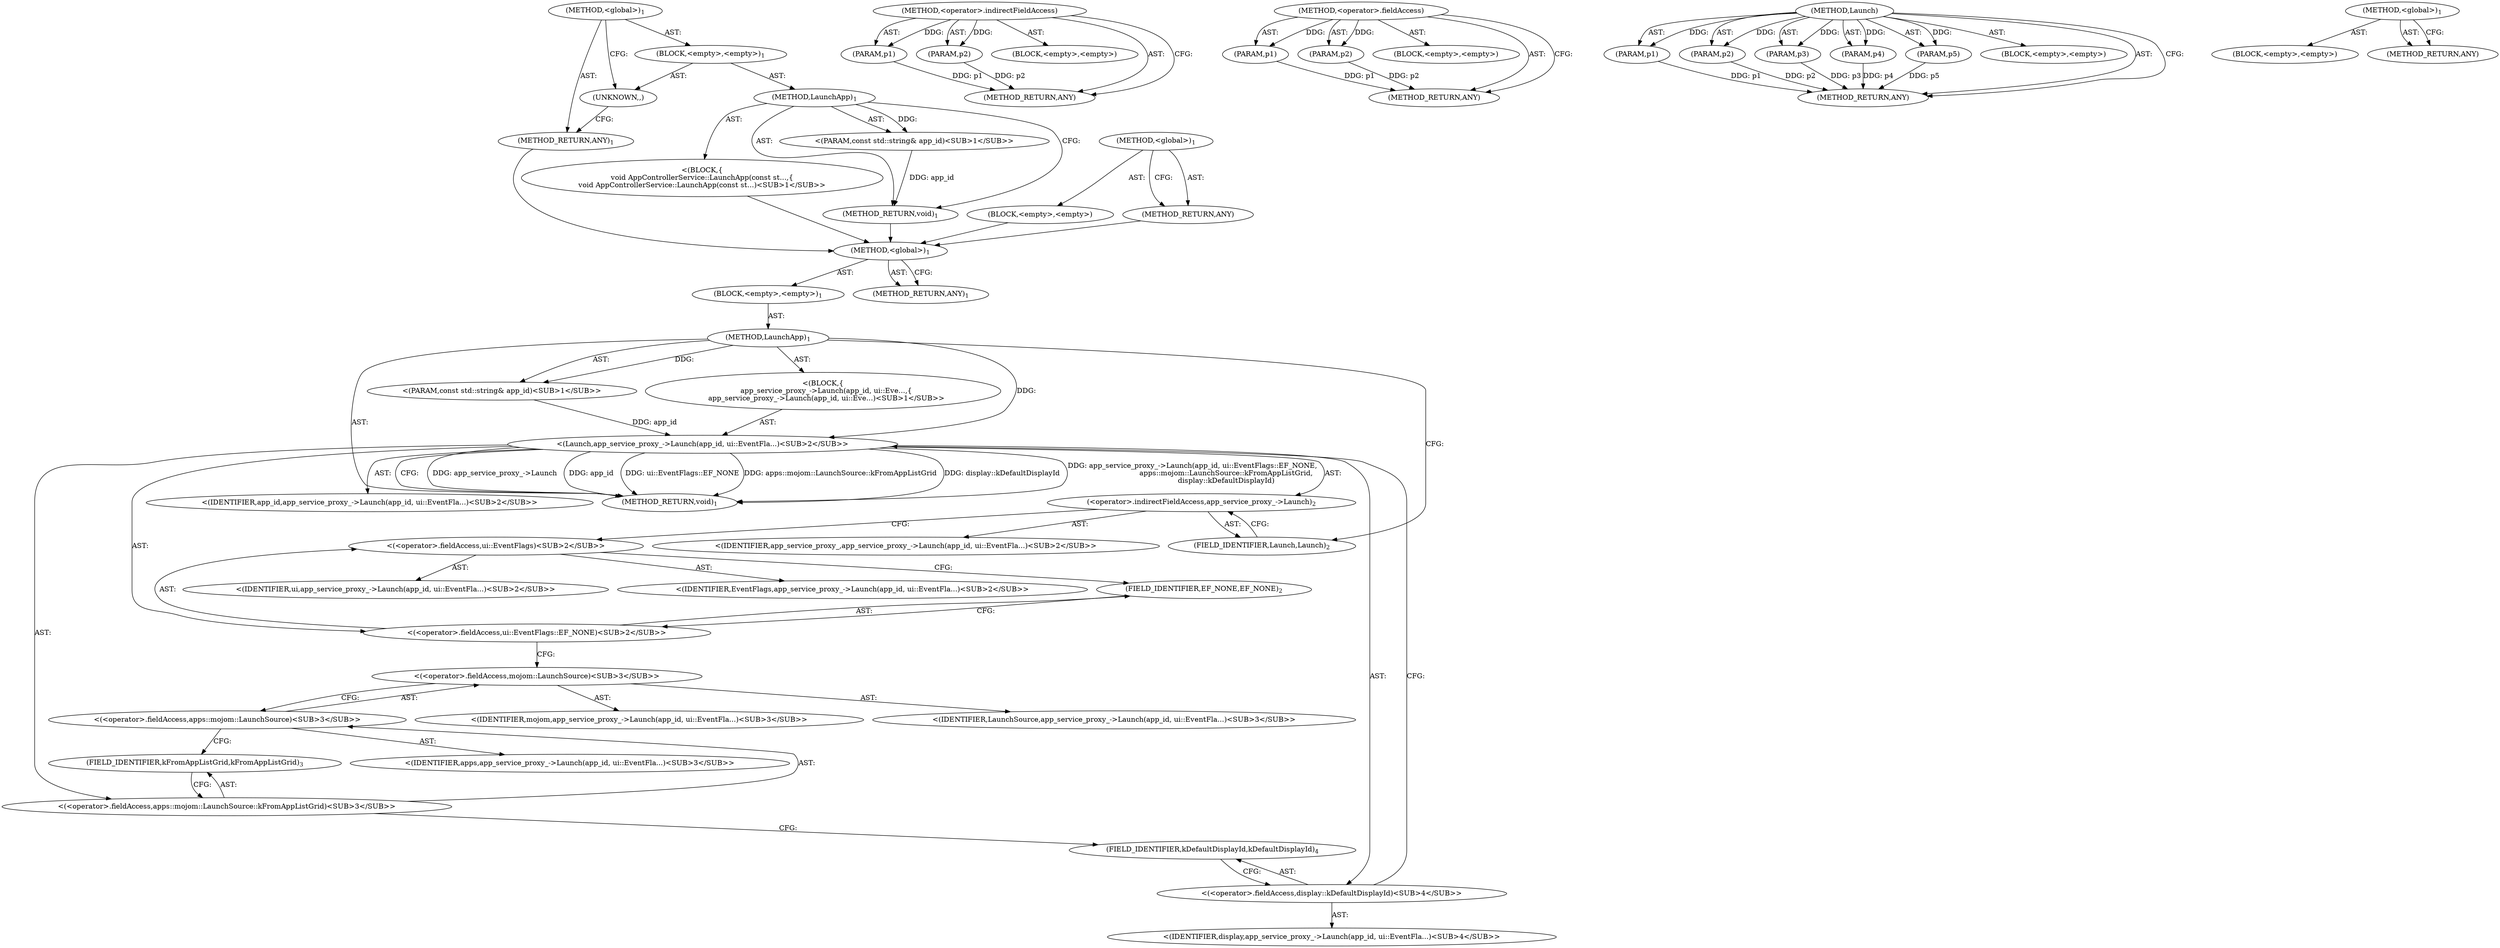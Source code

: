 digraph "&lt;global&gt;" {
vulnerable_6 [label=<(METHOD,&lt;global&gt;)<SUB>1</SUB>>];
vulnerable_7 [label=<(BLOCK,&lt;empty&gt;,&lt;empty&gt;)<SUB>1</SUB>>];
vulnerable_8 [label=<(METHOD,LaunchApp)<SUB>1</SUB>>];
vulnerable_9 [label="<(PARAM,const std::string&amp; app_id)<SUB>1</SUB>>"];
vulnerable_10 [label="<(BLOCK,{
   app_service_proxy_-&gt;Launch(app_id, ui::Eve...,{
   app_service_proxy_-&gt;Launch(app_id, ui::Eve...)<SUB>1</SUB>>"];
vulnerable_11 [label="<(Launch,app_service_proxy_-&gt;Launch(app_id, ui::EventFla...)<SUB>2</SUB>>"];
vulnerable_12 [label=<(&lt;operator&gt;.indirectFieldAccess,app_service_proxy_-&gt;Launch)<SUB>2</SUB>>];
vulnerable_13 [label="<(IDENTIFIER,app_service_proxy_,app_service_proxy_-&gt;Launch(app_id, ui::EventFla...)<SUB>2</SUB>>"];
vulnerable_14 [label=<(FIELD_IDENTIFIER,Launch,Launch)<SUB>2</SUB>>];
vulnerable_15 [label="<(IDENTIFIER,app_id,app_service_proxy_-&gt;Launch(app_id, ui::EventFla...)<SUB>2</SUB>>"];
vulnerable_16 [label="<(&lt;operator&gt;.fieldAccess,ui::EventFlags::EF_NONE)<SUB>2</SUB>>"];
vulnerable_17 [label="<(&lt;operator&gt;.fieldAccess,ui::EventFlags)<SUB>2</SUB>>"];
vulnerable_18 [label="<(IDENTIFIER,ui,app_service_proxy_-&gt;Launch(app_id, ui::EventFla...)<SUB>2</SUB>>"];
vulnerable_19 [label="<(IDENTIFIER,EventFlags,app_service_proxy_-&gt;Launch(app_id, ui::EventFla...)<SUB>2</SUB>>"];
vulnerable_20 [label=<(FIELD_IDENTIFIER,EF_NONE,EF_NONE)<SUB>2</SUB>>];
vulnerable_21 [label="<(&lt;operator&gt;.fieldAccess,apps::mojom::LaunchSource::kFromAppListGrid)<SUB>3</SUB>>"];
vulnerable_22 [label="<(&lt;operator&gt;.fieldAccess,apps::mojom::LaunchSource)<SUB>3</SUB>>"];
vulnerable_23 [label="<(IDENTIFIER,apps,app_service_proxy_-&gt;Launch(app_id, ui::EventFla...)<SUB>3</SUB>>"];
vulnerable_24 [label="<(&lt;operator&gt;.fieldAccess,mojom::LaunchSource)<SUB>3</SUB>>"];
vulnerable_25 [label="<(IDENTIFIER,mojom,app_service_proxy_-&gt;Launch(app_id, ui::EventFla...)<SUB>3</SUB>>"];
vulnerable_26 [label="<(IDENTIFIER,LaunchSource,app_service_proxy_-&gt;Launch(app_id, ui::EventFla...)<SUB>3</SUB>>"];
vulnerable_27 [label=<(FIELD_IDENTIFIER,kFromAppListGrid,kFromAppListGrid)<SUB>3</SUB>>];
vulnerable_28 [label="<(&lt;operator&gt;.fieldAccess,display::kDefaultDisplayId)<SUB>4</SUB>>"];
vulnerable_29 [label="<(IDENTIFIER,display,app_service_proxy_-&gt;Launch(app_id, ui::EventFla...)<SUB>4</SUB>>"];
vulnerable_30 [label=<(FIELD_IDENTIFIER,kDefaultDisplayId,kDefaultDisplayId)<SUB>4</SUB>>];
vulnerable_31 [label=<(METHOD_RETURN,void)<SUB>1</SUB>>];
vulnerable_33 [label=<(METHOD_RETURN,ANY)<SUB>1</SUB>>];
vulnerable_62 [label=<(METHOD,&lt;operator&gt;.indirectFieldAccess)>];
vulnerable_63 [label=<(PARAM,p1)>];
vulnerable_64 [label=<(PARAM,p2)>];
vulnerable_65 [label=<(BLOCK,&lt;empty&gt;,&lt;empty&gt;)>];
vulnerable_66 [label=<(METHOD_RETURN,ANY)>];
vulnerable_67 [label=<(METHOD,&lt;operator&gt;.fieldAccess)>];
vulnerable_68 [label=<(PARAM,p1)>];
vulnerable_69 [label=<(PARAM,p2)>];
vulnerable_70 [label=<(BLOCK,&lt;empty&gt;,&lt;empty&gt;)>];
vulnerable_71 [label=<(METHOD_RETURN,ANY)>];
vulnerable_54 [label=<(METHOD,Launch)>];
vulnerable_55 [label=<(PARAM,p1)>];
vulnerable_56 [label=<(PARAM,p2)>];
vulnerable_57 [label=<(PARAM,p3)>];
vulnerable_58 [label=<(PARAM,p4)>];
vulnerable_59 [label=<(PARAM,p5)>];
vulnerable_60 [label=<(BLOCK,&lt;empty&gt;,&lt;empty&gt;)>];
vulnerable_61 [label=<(METHOD_RETURN,ANY)>];
vulnerable_48 [label=<(METHOD,&lt;global&gt;)<SUB>1</SUB>>];
vulnerable_49 [label=<(BLOCK,&lt;empty&gt;,&lt;empty&gt;)>];
vulnerable_50 [label=<(METHOD_RETURN,ANY)>];
fixed_6 [label=<(METHOD,&lt;global&gt;)<SUB>1</SUB>>];
fixed_7 [label=<(BLOCK,&lt;empty&gt;,&lt;empty&gt;)<SUB>1</SUB>>];
fixed_8 [label=<(METHOD,LaunchApp)<SUB>1</SUB>>];
fixed_9 [label="<(PARAM,const std::string&amp; app_id)<SUB>1</SUB>>"];
fixed_10 [label="<(BLOCK,{
void AppControllerService::LaunchApp(const st...,{
void AppControllerService::LaunchApp(const st...)<SUB>1</SUB>>"];
fixed_11 [label=<(METHOD_RETURN,void)<SUB>1</SUB>>];
fixed_13 [label=<(UNKNOWN,,)>];
fixed_14 [label=<(METHOD_RETURN,ANY)<SUB>1</SUB>>];
fixed_23 [label=<(METHOD,&lt;global&gt;)<SUB>1</SUB>>];
fixed_24 [label=<(BLOCK,&lt;empty&gt;,&lt;empty&gt;)>];
fixed_25 [label=<(METHOD_RETURN,ANY)>];
vulnerable_6 -> vulnerable_7  [key=0, label="AST: "];
vulnerable_6 -> vulnerable_33  [key=0, label="AST: "];
vulnerable_6 -> vulnerable_33  [key=1, label="CFG: "];
vulnerable_7 -> vulnerable_8  [key=0, label="AST: "];
vulnerable_8 -> vulnerable_9  [key=0, label="AST: "];
vulnerable_8 -> vulnerable_9  [key=1, label="DDG: "];
vulnerable_8 -> vulnerable_10  [key=0, label="AST: "];
vulnerable_8 -> vulnerable_31  [key=0, label="AST: "];
vulnerable_8 -> vulnerable_14  [key=0, label="CFG: "];
vulnerable_8 -> vulnerable_11  [key=0, label="DDG: "];
vulnerable_9 -> vulnerable_11  [key=0, label="DDG: app_id"];
vulnerable_10 -> vulnerable_11  [key=0, label="AST: "];
vulnerable_11 -> vulnerable_12  [key=0, label="AST: "];
vulnerable_11 -> vulnerable_15  [key=0, label="AST: "];
vulnerable_11 -> vulnerable_16  [key=0, label="AST: "];
vulnerable_11 -> vulnerable_21  [key=0, label="AST: "];
vulnerable_11 -> vulnerable_28  [key=0, label="AST: "];
vulnerable_11 -> vulnerable_31  [key=0, label="CFG: "];
vulnerable_11 -> vulnerable_31  [key=1, label="DDG: app_service_proxy_-&gt;Launch"];
vulnerable_11 -> vulnerable_31  [key=2, label="DDG: app_id"];
vulnerable_11 -> vulnerable_31  [key=3, label="DDG: ui::EventFlags::EF_NONE"];
vulnerable_11 -> vulnerable_31  [key=4, label="DDG: apps::mojom::LaunchSource::kFromAppListGrid"];
vulnerable_11 -> vulnerable_31  [key=5, label="DDG: display::kDefaultDisplayId"];
vulnerable_11 -> vulnerable_31  [key=6, label="DDG: app_service_proxy_-&gt;Launch(app_id, ui::EventFlags::EF_NONE,
                              apps::mojom::LaunchSource::kFromAppListGrid,
                              display::kDefaultDisplayId)"];
vulnerable_12 -> vulnerable_13  [key=0, label="AST: "];
vulnerable_12 -> vulnerable_14  [key=0, label="AST: "];
vulnerable_12 -> vulnerable_17  [key=0, label="CFG: "];
vulnerable_14 -> vulnerable_12  [key=0, label="CFG: "];
vulnerable_16 -> vulnerable_17  [key=0, label="AST: "];
vulnerable_16 -> vulnerable_20  [key=0, label="AST: "];
vulnerable_16 -> vulnerable_24  [key=0, label="CFG: "];
vulnerable_17 -> vulnerable_18  [key=0, label="AST: "];
vulnerable_17 -> vulnerable_19  [key=0, label="AST: "];
vulnerable_17 -> vulnerable_20  [key=0, label="CFG: "];
vulnerable_20 -> vulnerable_16  [key=0, label="CFG: "];
vulnerable_21 -> vulnerable_22  [key=0, label="AST: "];
vulnerable_21 -> vulnerable_27  [key=0, label="AST: "];
vulnerable_21 -> vulnerable_30  [key=0, label="CFG: "];
vulnerable_22 -> vulnerable_23  [key=0, label="AST: "];
vulnerable_22 -> vulnerable_24  [key=0, label="AST: "];
vulnerable_22 -> vulnerable_27  [key=0, label="CFG: "];
vulnerable_24 -> vulnerable_25  [key=0, label="AST: "];
vulnerable_24 -> vulnerable_26  [key=0, label="AST: "];
vulnerable_24 -> vulnerable_22  [key=0, label="CFG: "];
vulnerable_27 -> vulnerable_21  [key=0, label="CFG: "];
vulnerable_28 -> vulnerable_29  [key=0, label="AST: "];
vulnerable_28 -> vulnerable_30  [key=0, label="AST: "];
vulnerable_28 -> vulnerable_11  [key=0, label="CFG: "];
vulnerable_30 -> vulnerable_28  [key=0, label="CFG: "];
vulnerable_62 -> vulnerable_63  [key=0, label="AST: "];
vulnerable_62 -> vulnerable_63  [key=1, label="DDG: "];
vulnerable_62 -> vulnerable_65  [key=0, label="AST: "];
vulnerable_62 -> vulnerable_64  [key=0, label="AST: "];
vulnerable_62 -> vulnerable_64  [key=1, label="DDG: "];
vulnerable_62 -> vulnerable_66  [key=0, label="AST: "];
vulnerable_62 -> vulnerable_66  [key=1, label="CFG: "];
vulnerable_63 -> vulnerable_66  [key=0, label="DDG: p1"];
vulnerable_64 -> vulnerable_66  [key=0, label="DDG: p2"];
vulnerable_67 -> vulnerable_68  [key=0, label="AST: "];
vulnerable_67 -> vulnerable_68  [key=1, label="DDG: "];
vulnerable_67 -> vulnerable_70  [key=0, label="AST: "];
vulnerable_67 -> vulnerable_69  [key=0, label="AST: "];
vulnerable_67 -> vulnerable_69  [key=1, label="DDG: "];
vulnerable_67 -> vulnerable_71  [key=0, label="AST: "];
vulnerable_67 -> vulnerable_71  [key=1, label="CFG: "];
vulnerable_68 -> vulnerable_71  [key=0, label="DDG: p1"];
vulnerable_69 -> vulnerable_71  [key=0, label="DDG: p2"];
vulnerable_54 -> vulnerable_55  [key=0, label="AST: "];
vulnerable_54 -> vulnerable_55  [key=1, label="DDG: "];
vulnerable_54 -> vulnerable_60  [key=0, label="AST: "];
vulnerable_54 -> vulnerable_56  [key=0, label="AST: "];
vulnerable_54 -> vulnerable_56  [key=1, label="DDG: "];
vulnerable_54 -> vulnerable_61  [key=0, label="AST: "];
vulnerable_54 -> vulnerable_61  [key=1, label="CFG: "];
vulnerable_54 -> vulnerable_57  [key=0, label="AST: "];
vulnerable_54 -> vulnerable_57  [key=1, label="DDG: "];
vulnerable_54 -> vulnerable_58  [key=0, label="AST: "];
vulnerable_54 -> vulnerable_58  [key=1, label="DDG: "];
vulnerable_54 -> vulnerable_59  [key=0, label="AST: "];
vulnerable_54 -> vulnerable_59  [key=1, label="DDG: "];
vulnerable_55 -> vulnerable_61  [key=0, label="DDG: p1"];
vulnerable_56 -> vulnerable_61  [key=0, label="DDG: p2"];
vulnerable_57 -> vulnerable_61  [key=0, label="DDG: p3"];
vulnerable_58 -> vulnerable_61  [key=0, label="DDG: p4"];
vulnerable_59 -> vulnerable_61  [key=0, label="DDG: p5"];
vulnerable_48 -> vulnerable_49  [key=0, label="AST: "];
vulnerable_48 -> vulnerable_50  [key=0, label="AST: "];
vulnerable_48 -> vulnerable_50  [key=1, label="CFG: "];
fixed_6 -> fixed_7  [key=0, label="AST: "];
fixed_6 -> fixed_14  [key=0, label="AST: "];
fixed_6 -> fixed_13  [key=0, label="CFG: "];
fixed_7 -> fixed_8  [key=0, label="AST: "];
fixed_7 -> fixed_13  [key=0, label="AST: "];
fixed_8 -> fixed_9  [key=0, label="AST: "];
fixed_8 -> fixed_9  [key=1, label="DDG: "];
fixed_8 -> fixed_10  [key=0, label="AST: "];
fixed_8 -> fixed_11  [key=0, label="AST: "];
fixed_8 -> fixed_11  [key=1, label="CFG: "];
fixed_9 -> fixed_11  [key=0, label="DDG: app_id"];
fixed_10 -> vulnerable_6  [key=0];
fixed_11 -> vulnerable_6  [key=0];
fixed_13 -> fixed_14  [key=0, label="CFG: "];
fixed_14 -> vulnerable_6  [key=0];
fixed_23 -> fixed_24  [key=0, label="AST: "];
fixed_23 -> fixed_25  [key=0, label="AST: "];
fixed_23 -> fixed_25  [key=1, label="CFG: "];
fixed_24 -> vulnerable_6  [key=0];
fixed_25 -> vulnerable_6  [key=0];
}
